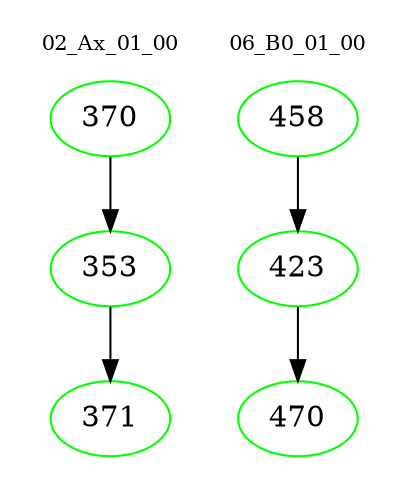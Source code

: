 digraph{
subgraph cluster_0 {
color = white
label = "02_Ax_01_00";
fontsize=10;
T0_370 [label="370", color="green"]
T0_370 -> T0_353 [color="black"]
T0_353 [label="353", color="green"]
T0_353 -> T0_371 [color="black"]
T0_371 [label="371", color="green"]
}
subgraph cluster_1 {
color = white
label = "06_B0_01_00";
fontsize=10;
T1_458 [label="458", color="green"]
T1_458 -> T1_423 [color="black"]
T1_423 [label="423", color="green"]
T1_423 -> T1_470 [color="black"]
T1_470 [label="470", color="green"]
}
}
